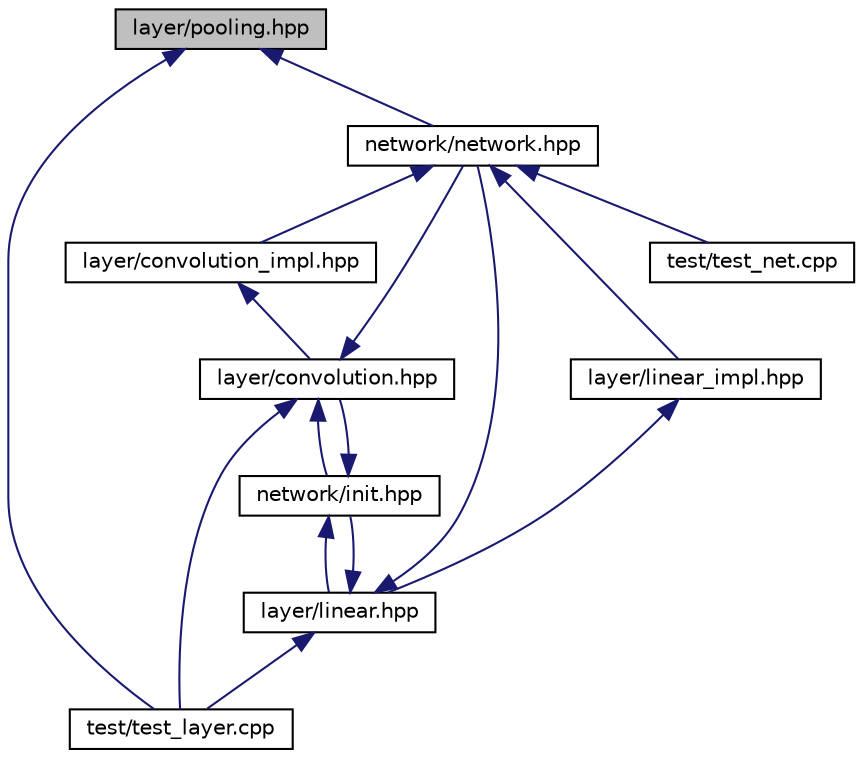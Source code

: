 digraph "layer/pooling.hpp"
{
 // LATEX_PDF_SIZE
  edge [fontname="Helvetica",fontsize="10",labelfontname="Helvetica",labelfontsize="10"];
  node [fontname="Helvetica",fontsize="10",shape=record];
  Node16 [label="layer/pooling.hpp",height=0.2,width=0.4,color="black", fillcolor="grey75", style="filled", fontcolor="black",tooltip="pooling.hpp"];
  Node16 -> Node17 [dir="back",color="midnightblue",fontsize="10",style="solid"];
  Node17 [label="network/network.hpp",height=0.2,width=0.4,color="black", fillcolor="white", style="filled",URL="$network_8hpp.html",tooltip=" "];
  Node17 -> Node18 [dir="back",color="midnightblue",fontsize="10",style="solid"];
  Node18 [label="layer/convolution_impl.hpp",height=0.2,width=0.4,color="black", fillcolor="white", style="filled",URL="$convolution__impl_8hpp.html",tooltip="implementation for the convolution"];
  Node18 -> Node19 [dir="back",color="midnightblue",fontsize="10",style="solid"];
  Node19 [label="layer/convolution.hpp",height=0.2,width=0.4,color="black", fillcolor="white", style="filled",URL="$convolution_8hpp.html",tooltip=" "];
  Node19 -> Node20 [dir="back",color="midnightblue",fontsize="10",style="solid"];
  Node20 [label="network/init.hpp",height=0.2,width=0.4,color="black", fillcolor="white", style="filled",URL="$init_8hpp.html",tooltip="Init the network. Containing two funcitons: kaiming_normal and kaiming_uniform."];
  Node20 -> Node19 [dir="back",color="midnightblue",fontsize="10",style="solid"];
  Node20 -> Node21 [dir="back",color="midnightblue",fontsize="10",style="solid"];
  Node21 [label="layer/linear.hpp",height=0.2,width=0.4,color="black", fillcolor="white", style="filled",URL="$linear_8hpp.html",tooltip="linear.hpp"];
  Node21 -> Node20 [dir="back",color="midnightblue",fontsize="10",style="solid"];
  Node21 -> Node17 [dir="back",color="midnightblue",fontsize="10",style="solid"];
  Node21 -> Node22 [dir="back",color="midnightblue",fontsize="10",style="solid"];
  Node22 [label="test/test_layer.cpp",height=0.2,width=0.4,color="black", fillcolor="white", style="filled",URL="$test__layer_8cpp.html",tooltip=" "];
  Node19 -> Node17 [dir="back",color="midnightblue",fontsize="10",style="solid"];
  Node19 -> Node22 [dir="back",color="midnightblue",fontsize="10",style="solid"];
  Node17 -> Node23 [dir="back",color="midnightblue",fontsize="10",style="solid"];
  Node23 [label="layer/linear_impl.hpp",height=0.2,width=0.4,color="black", fillcolor="white", style="filled",URL="$linear__impl_8hpp.html",tooltip="linear_impl.hpp"];
  Node23 -> Node21 [dir="back",color="midnightblue",fontsize="10",style="solid"];
  Node17 -> Node24 [dir="back",color="midnightblue",fontsize="10",style="solid"];
  Node24 [label="test/test_net.cpp",height=0.2,width=0.4,color="black", fillcolor="white", style="filled",URL="$test__net_8cpp.html",tooltip=" "];
  Node16 -> Node22 [dir="back",color="midnightblue",fontsize="10",style="solid"];
}
